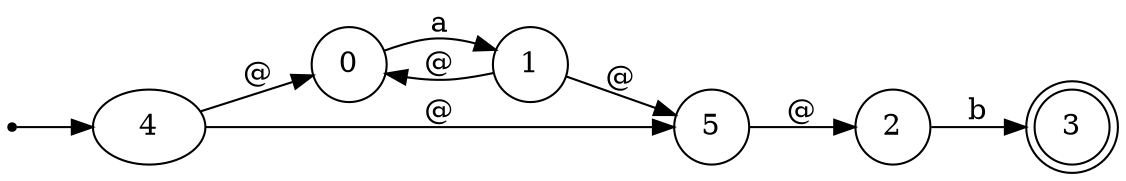 digraph finite_state_machine {
	rankdir=LR size="8,5"
	ini [shape=point]
	ini -> 4
	node [shape=doublecircle]
	3
	node [shape=circle]
	0 -> 1 [label=a]
	2 -> 3 [label=b]
	4 -> 5 [label="@"]
	4 -> 0 [label="@"]
	1 -> 0 [label="@"]
	1 -> 5 [label="@"]
	5 -> 2 [label="@"]
}
